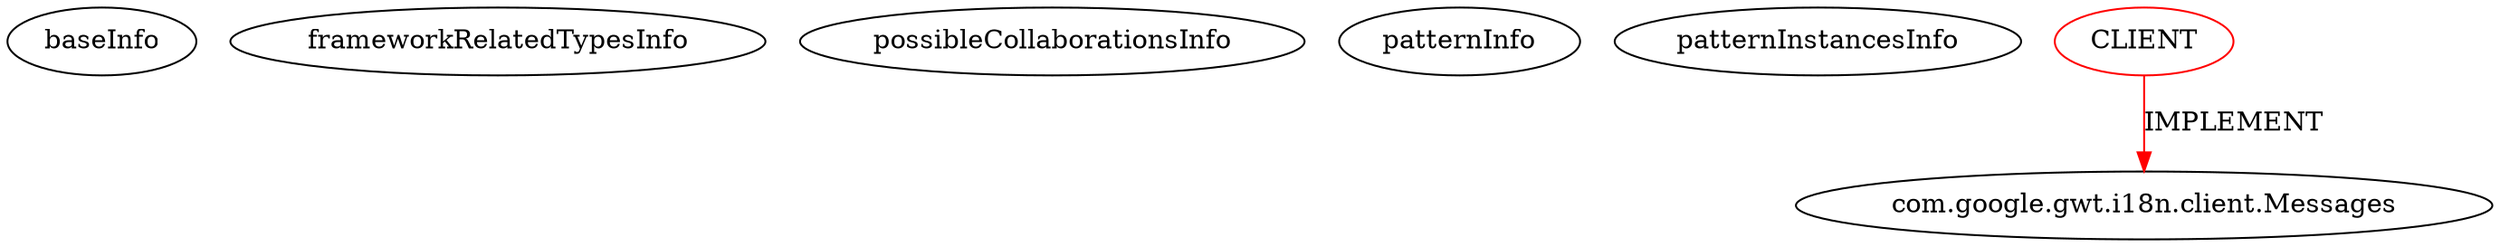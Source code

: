 digraph {
baseInfo[graphId=1906,category="pattern",isAnonymous=false,possibleRelation=false]
frameworkRelatedTypesInfo[0="com.google.gwt.i18n.client.Messages"]
possibleCollaborationsInfo[]
patternInfo[frequency=3.0,patternRootClient=0]
patternInstancesInfo[0="llinder-gwt-lwvl~/llinder-gwt-lwvl/gwt-lwvl-master/src/main/java/com/dtornkaew/gwt/validation/client/validators/NumberValidator.java~NumberMessageBundle~3631",1="geomajas-geomajas-widget-definitions-sample~/geomajas-geomajas-widget-definitions-sample/geomajas-widget-definitions-sample-master/example/src/main/java/example/client/i18n/ExampleWidgetMessages.java~ExampleWidgetMessages~1337",2="luxferrari-AlgebrApp~/luxferrari-AlgebrApp/AlgebrApp-master/AlgebrApp/src/org/luxferrari/algebrapp/client/AlgebrAppMessages.java~AlgebrAppMessages~3656"]
1[label="com.google.gwt.i18n.client.Messages",vertexType="FRAMEWORK_INTERFACE_TYPE",isFrameworkType=false]
0[label="CLIENT",vertexType="ROOT_CLIENT_CLASS_DECLARATION",isFrameworkType=false,color=red]
0->1[label="IMPLEMENT",color=red]
}
